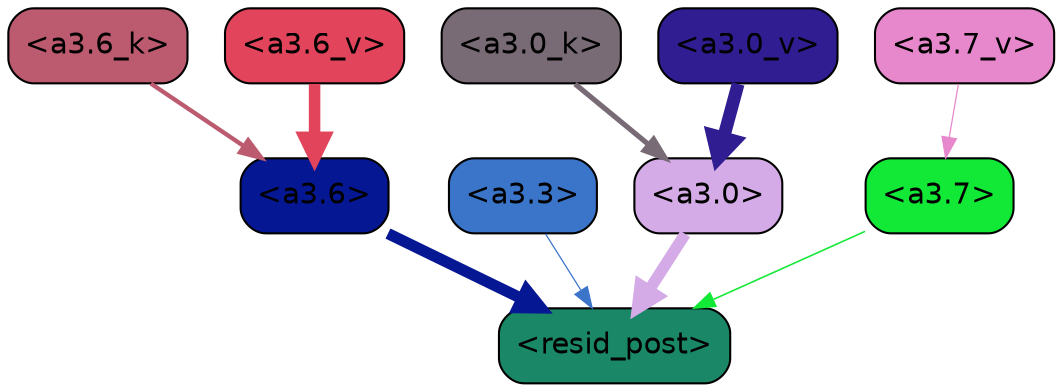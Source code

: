 strict digraph "" {
	graph [bgcolor=transparent,
		layout=dot,
		overlap=false,
		splines=true
	];
	"<a3.7>"	[color=black,
		fillcolor="#12e936",
		fontname=Helvetica,
		shape=box,
		style="filled, rounded"];
	"<resid_post>"	[color=black,
		fillcolor="#1a8767",
		fontname=Helvetica,
		shape=box,
		style="filled, rounded"];
	"<a3.7>" -> "<resid_post>"	[color="#12e936",
		penwidth=0.7595263123512268];
	"<a3.6>"	[color=black,
		fillcolor="#061793",
		fontname=Helvetica,
		shape=box,
		style="filled, rounded"];
	"<a3.6>" -> "<resid_post>"	[color="#061793",
		penwidth=5.40013587474823];
	"<a3.3>"	[color=black,
		fillcolor="#3b75ca",
		fontname=Helvetica,
		shape=box,
		style="filled, rounded"];
	"<a3.3>" -> "<resid_post>"	[color="#3b75ca",
		penwidth=0.6];
	"<a3.0>"	[color=black,
		fillcolor="#d4aae7",
		fontname=Helvetica,
		shape=box,
		style="filled, rounded"];
	"<a3.0>" -> "<resid_post>"	[color="#d4aae7",
		penwidth=5.540827631950378];
	"<a3.6_k>"	[color=black,
		fillcolor="#bc5a6f",
		fontname=Helvetica,
		shape=box,
		style="filled, rounded"];
	"<a3.6_k>" -> "<a3.6>"	[color="#bc5a6f",
		penwidth=2.080081820487976];
	"<a3.0_k>"	[color=black,
		fillcolor="#786b75",
		fontname=Helvetica,
		shape=box,
		style="filled, rounded"];
	"<a3.0_k>" -> "<a3.0>"	[color="#786b75",
		penwidth=2.4920601844787598];
	"<a3.7_v>"	[color=black,
		fillcolor="#e688cb",
		fontname=Helvetica,
		shape=box,
		style="filled, rounded"];
	"<a3.7_v>" -> "<a3.7>"	[color="#e688cb",
		penwidth=0.6];
	"<a3.6_v>"	[color=black,
		fillcolor="#e2455b",
		fontname=Helvetica,
		shape=box,
		style="filled, rounded"];
	"<a3.6_v>" -> "<a3.6>"	[color="#e2455b",
		penwidth=5.522058844566345];
	"<a3.0_v>"	[color=black,
		fillcolor="#301d92",
		fontname=Helvetica,
		shape=box,
		style="filled, rounded"];
	"<a3.0_v>" -> "<a3.0>"	[color="#301d92",
		penwidth=6.184832274913788];
}
